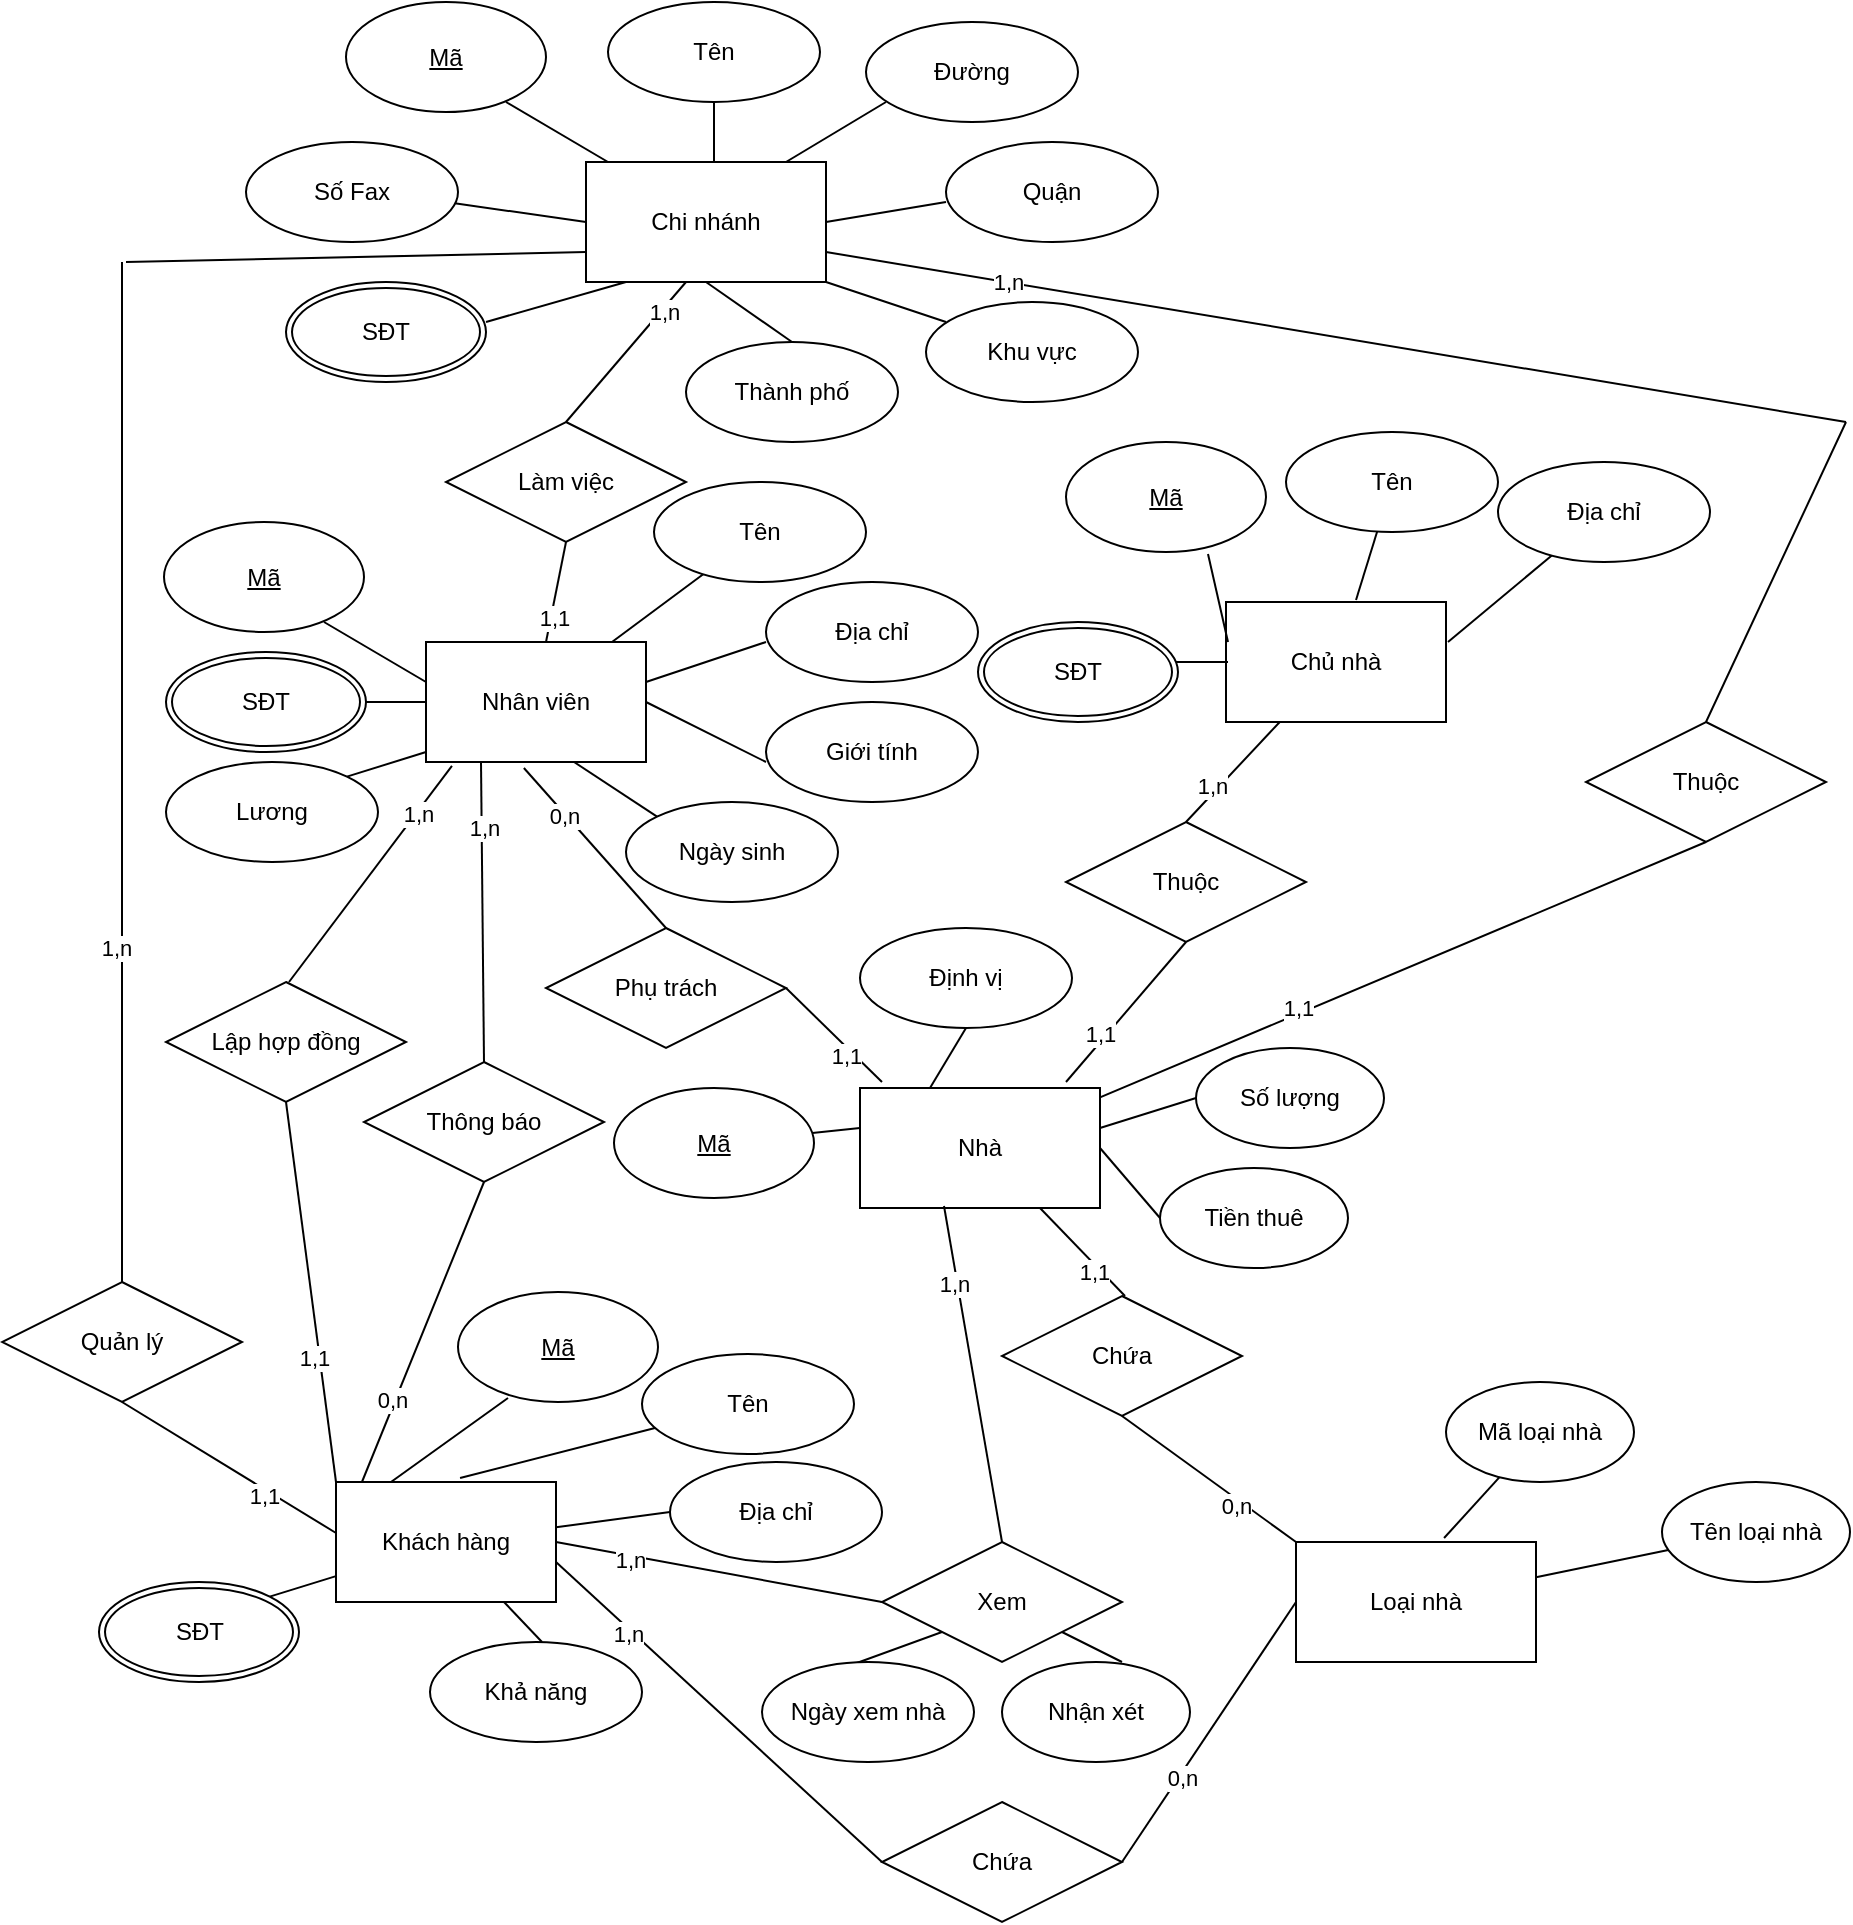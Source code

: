 <mxfile version="13.2.6" type="device"><diagram id="C5RBs43oDa-KdzZeNtuy" name="Page-1"><mxGraphModel dx="824" dy="476" grid="1" gridSize="10" guides="1" tooltips="1" connect="1" arrows="1" fold="1" page="1" pageScale="1" pageWidth="1169" pageHeight="1654" math="0" shadow="0"><root><mxCell id="WIyWlLk6GJQsqaUBKTNV-0"/><mxCell id="WIyWlLk6GJQsqaUBKTNV-1" parent="WIyWlLk6GJQsqaUBKTNV-0"/><mxCell id="XclmNMxF0metKMmdXCLs-0" value="Chi nhánh" style="rounded=0;whiteSpace=wrap;html=1;" parent="WIyWlLk6GJQsqaUBKTNV-1" vertex="1"><mxGeometry x="292" y="220" width="120" height="60" as="geometry"/></mxCell><mxCell id="XclmNMxF0metKMmdXCLs-1" value="" style="endArrow=none;html=1;" parent="WIyWlLk6GJQsqaUBKTNV-1" edge="1"><mxGeometry width="50" height="50" relative="1" as="geometry"><mxPoint x="356" y="220" as="sourcePoint"/><mxPoint x="356" y="190" as="targetPoint"/></mxGeometry></mxCell><mxCell id="XclmNMxF0metKMmdXCLs-2" value="Tên" style="ellipse;whiteSpace=wrap;html=1;" parent="WIyWlLk6GJQsqaUBKTNV-1" vertex="1"><mxGeometry x="303" y="140" width="106" height="50" as="geometry"/></mxCell><mxCell id="XclmNMxF0metKMmdXCLs-3" value="" style="endArrow=none;html=1;" parent="WIyWlLk6GJQsqaUBKTNV-1" edge="1"><mxGeometry width="50" height="50" relative="1" as="geometry"><mxPoint x="392" y="220" as="sourcePoint"/><mxPoint x="442" y="190" as="targetPoint"/></mxGeometry></mxCell><mxCell id="XclmNMxF0metKMmdXCLs-4" value="Đường" style="ellipse;whiteSpace=wrap;html=1;" parent="WIyWlLk6GJQsqaUBKTNV-1" vertex="1"><mxGeometry x="432" y="150" width="106" height="50" as="geometry"/></mxCell><mxCell id="XclmNMxF0metKMmdXCLs-5" value="" style="endArrow=none;html=1;" parent="WIyWlLk6GJQsqaUBKTNV-1" edge="1"><mxGeometry width="50" height="50" relative="1" as="geometry"><mxPoint x="303" y="220" as="sourcePoint"/><mxPoint x="252" y="190" as="targetPoint"/></mxGeometry></mxCell><mxCell id="XclmNMxF0metKMmdXCLs-7" value="" style="endArrow=none;html=1;" parent="WIyWlLk6GJQsqaUBKTNV-1" edge="1"><mxGeometry width="50" height="50" relative="1" as="geometry"><mxPoint x="412" y="250" as="sourcePoint"/><mxPoint x="472" y="240" as="targetPoint"/></mxGeometry></mxCell><mxCell id="XclmNMxF0metKMmdXCLs-8" value="Quận" style="ellipse;whiteSpace=wrap;html=1;" parent="WIyWlLk6GJQsqaUBKTNV-1" vertex="1"><mxGeometry x="472" y="210" width="106" height="50" as="geometry"/></mxCell><mxCell id="XclmNMxF0metKMmdXCLs-9" value="" style="endArrow=none;html=1;" parent="WIyWlLk6GJQsqaUBKTNV-1" edge="1"><mxGeometry width="50" height="50" relative="1" as="geometry"><mxPoint x="412" y="280" as="sourcePoint"/><mxPoint x="472" y="300" as="targetPoint"/></mxGeometry></mxCell><mxCell id="XclmNMxF0metKMmdXCLs-10" value="Khu vực" style="ellipse;whiteSpace=wrap;html=1;" parent="WIyWlLk6GJQsqaUBKTNV-1" vertex="1"><mxGeometry x="462" y="290" width="106" height="50" as="geometry"/></mxCell><mxCell id="XclmNMxF0metKMmdXCLs-11" value="" style="endArrow=none;html=1;" parent="WIyWlLk6GJQsqaUBKTNV-1" edge="1"><mxGeometry width="50" height="50" relative="1" as="geometry"><mxPoint x="292" y="250" as="sourcePoint"/><mxPoint x="222" y="240" as="targetPoint"/></mxGeometry></mxCell><mxCell id="XclmNMxF0metKMmdXCLs-12" value="Số Fax" style="ellipse;whiteSpace=wrap;html=1;" parent="WIyWlLk6GJQsqaUBKTNV-1" vertex="1"><mxGeometry x="122" y="210" width="106" height="50" as="geometry"/></mxCell><mxCell id="XclmNMxF0metKMmdXCLs-13" value="" style="endArrow=none;html=1;entryX=0.5;entryY=0;entryDx=0;entryDy=0;" parent="WIyWlLk6GJQsqaUBKTNV-1" target="XclmNMxF0metKMmdXCLs-14" edge="1"><mxGeometry width="50" height="50" relative="1" as="geometry"><mxPoint x="352" y="280" as="sourcePoint"/><mxPoint x="412" y="300" as="targetPoint"/></mxGeometry></mxCell><mxCell id="XclmNMxF0metKMmdXCLs-14" value="Thành phố" style="ellipse;whiteSpace=wrap;html=1;" parent="WIyWlLk6GJQsqaUBKTNV-1" vertex="1"><mxGeometry x="342" y="310" width="106" height="50" as="geometry"/></mxCell><mxCell id="XclmNMxF0metKMmdXCLs-15" value="SĐT" style="ellipse;shape=doubleEllipse;margin=3;whiteSpace=wrap;html=1;align=center;" parent="WIyWlLk6GJQsqaUBKTNV-1" vertex="1"><mxGeometry x="142" y="280" width="100" height="50" as="geometry"/></mxCell><mxCell id="XclmNMxF0metKMmdXCLs-16" value="" style="endArrow=none;html=1;" parent="WIyWlLk6GJQsqaUBKTNV-1" edge="1"><mxGeometry width="50" height="50" relative="1" as="geometry"><mxPoint x="312" y="280" as="sourcePoint"/><mxPoint x="242" y="300" as="targetPoint"/></mxGeometry></mxCell><mxCell id="XclmNMxF0metKMmdXCLs-18" value="Mã" style="ellipse;whiteSpace=wrap;html=1;align=center;fontStyle=4;" parent="WIyWlLk6GJQsqaUBKTNV-1" vertex="1"><mxGeometry x="172" y="140" width="100" height="55" as="geometry"/></mxCell><mxCell id="XclmNMxF0metKMmdXCLs-20" value="" style="endArrow=none;html=1;" parent="WIyWlLk6GJQsqaUBKTNV-1" edge="1"><mxGeometry width="50" height="50" relative="1" as="geometry"><mxPoint x="342" y="280" as="sourcePoint"/><mxPoint x="282" y="350" as="targetPoint"/></mxGeometry></mxCell><mxCell id="XclmNMxF0metKMmdXCLs-34" value="1,n" style="edgeLabel;html=1;align=center;verticalAlign=middle;resizable=0;points=[];" parent="XclmNMxF0metKMmdXCLs-20" vertex="1" connectable="0"><mxGeometry x="-0.584" y="1" relative="1" as="geometry"><mxPoint as="offset"/></mxGeometry></mxCell><mxCell id="XclmNMxF0metKMmdXCLs-21" value="Làm việc" style="shape=rhombus;perimeter=rhombusPerimeter;whiteSpace=wrap;html=1;align=center;" parent="WIyWlLk6GJQsqaUBKTNV-1" vertex="1"><mxGeometry x="222" y="350" width="120" height="60" as="geometry"/></mxCell><mxCell id="XclmNMxF0metKMmdXCLs-22" value="" style="endArrow=none;html=1;" parent="WIyWlLk6GJQsqaUBKTNV-1" edge="1"><mxGeometry width="50" height="50" relative="1" as="geometry"><mxPoint x="282" y="410" as="sourcePoint"/><mxPoint x="272" y="460" as="targetPoint"/></mxGeometry></mxCell><mxCell id="XclmNMxF0metKMmdXCLs-37" value="1,1" style="edgeLabel;html=1;align=center;verticalAlign=middle;resizable=0;points=[];" parent="XclmNMxF0metKMmdXCLs-22" vertex="1" connectable="0"><mxGeometry x="0.469" y="1" relative="1" as="geometry"><mxPoint y="1" as="offset"/></mxGeometry></mxCell><mxCell id="XclmNMxF0metKMmdXCLs-24" value="Nhân viên" style="whiteSpace=wrap;html=1;align=center;" parent="WIyWlLk6GJQsqaUBKTNV-1" vertex="1"><mxGeometry x="212" y="460" width="110" height="60" as="geometry"/></mxCell><mxCell id="XclmNMxF0metKMmdXCLs-25" value="" style="endArrow=none;html=1;" parent="WIyWlLk6GJQsqaUBKTNV-1" edge="1"><mxGeometry width="50" height="50" relative="1" as="geometry"><mxPoint x="212" y="480" as="sourcePoint"/><mxPoint x="161" y="450" as="targetPoint"/></mxGeometry></mxCell><mxCell id="XclmNMxF0metKMmdXCLs-26" value="Mã" style="ellipse;whiteSpace=wrap;html=1;align=center;fontStyle=4;" parent="WIyWlLk6GJQsqaUBKTNV-1" vertex="1"><mxGeometry x="81" y="400" width="100" height="55" as="geometry"/></mxCell><mxCell id="XclmNMxF0metKMmdXCLs-28" value="" style="endArrow=none;html=1;" parent="WIyWlLk6GJQsqaUBKTNV-1" target="XclmNMxF0metKMmdXCLs-29" edge="1"><mxGeometry width="50" height="50" relative="1" as="geometry"><mxPoint x="305" y="460" as="sourcePoint"/><mxPoint x="305" y="430" as="targetPoint"/></mxGeometry></mxCell><mxCell id="XclmNMxF0metKMmdXCLs-29" value="Tên" style="ellipse;whiteSpace=wrap;html=1;" parent="WIyWlLk6GJQsqaUBKTNV-1" vertex="1"><mxGeometry x="326" y="380" width="106" height="50" as="geometry"/></mxCell><mxCell id="XclmNMxF0metKMmdXCLs-30" value="" style="endArrow=none;html=1;" parent="WIyWlLk6GJQsqaUBKTNV-1" edge="1"><mxGeometry width="50" height="50" relative="1" as="geometry"><mxPoint x="322" y="480" as="sourcePoint"/><mxPoint x="382" y="460" as="targetPoint"/></mxGeometry></mxCell><mxCell id="XclmNMxF0metKMmdXCLs-31" value="Địa chỉ" style="ellipse;whiteSpace=wrap;html=1;" parent="WIyWlLk6GJQsqaUBKTNV-1" vertex="1"><mxGeometry x="382" y="430" width="106" height="50" as="geometry"/></mxCell><mxCell id="XclmNMxF0metKMmdXCLs-32" value="" style="endArrow=none;html=1;entryX=1;entryY=0.5;entryDx=0;entryDy=0;" parent="WIyWlLk6GJQsqaUBKTNV-1" target="XclmNMxF0metKMmdXCLs-33" edge="1"><mxGeometry width="50" height="50" relative="1" as="geometry"><mxPoint x="212" y="490" as="sourcePoint"/><mxPoint x="142" y="510" as="targetPoint"/></mxGeometry></mxCell><mxCell id="XclmNMxF0metKMmdXCLs-33" value="SĐT" style="ellipse;shape=doubleEllipse;margin=3;whiteSpace=wrap;html=1;align=center;" parent="WIyWlLk6GJQsqaUBKTNV-1" vertex="1"><mxGeometry x="82" y="465" width="100" height="50" as="geometry"/></mxCell><mxCell id="XclmNMxF0metKMmdXCLs-38" value="" style="endArrow=none;html=1;exitX=1;exitY=0.5;exitDx=0;exitDy=0;" parent="WIyWlLk6GJQsqaUBKTNV-1" source="XclmNMxF0metKMmdXCLs-24" edge="1"><mxGeometry width="50" height="50" relative="1" as="geometry"><mxPoint x="322" y="540" as="sourcePoint"/><mxPoint x="382" y="520" as="targetPoint"/></mxGeometry></mxCell><mxCell id="XclmNMxF0metKMmdXCLs-39" value="Giới tính" style="ellipse;whiteSpace=wrap;html=1;" parent="WIyWlLk6GJQsqaUBKTNV-1" vertex="1"><mxGeometry x="382" y="490" width="106" height="50" as="geometry"/></mxCell><mxCell id="XclmNMxF0metKMmdXCLs-40" value="" style="endArrow=none;html=1;entryX=0;entryY=0;entryDx=0;entryDy=0;" parent="WIyWlLk6GJQsqaUBKTNV-1" target="XclmNMxF0metKMmdXCLs-41" edge="1"><mxGeometry width="50" height="50" relative="1" as="geometry"><mxPoint x="286" y="520" as="sourcePoint"/><mxPoint x="322" y="540" as="targetPoint"/></mxGeometry></mxCell><mxCell id="XclmNMxF0metKMmdXCLs-41" value="Ngày sinh" style="ellipse;whiteSpace=wrap;html=1;" parent="WIyWlLk6GJQsqaUBKTNV-1" vertex="1"><mxGeometry x="312" y="540" width="106" height="50" as="geometry"/></mxCell><mxCell id="XclmNMxF0metKMmdXCLs-42" value="" style="endArrow=none;html=1;entryX=1;entryY=0;entryDx=0;entryDy=0;" parent="WIyWlLk6GJQsqaUBKTNV-1" target="XclmNMxF0metKMmdXCLs-43" edge="1"><mxGeometry width="50" height="50" relative="1" as="geometry"><mxPoint x="212" y="515" as="sourcePoint"/><mxPoint x="172" y="520" as="targetPoint"/></mxGeometry></mxCell><mxCell id="XclmNMxF0metKMmdXCLs-43" value="Lương" style="ellipse;whiteSpace=wrap;html=1;" parent="WIyWlLk6GJQsqaUBKTNV-1" vertex="1"><mxGeometry x="82" y="520" width="106" height="50" as="geometry"/></mxCell><mxCell id="XclmNMxF0metKMmdXCLs-44" value="Chủ nhà" style="whiteSpace=wrap;html=1;align=center;" parent="WIyWlLk6GJQsqaUBKTNV-1" vertex="1"><mxGeometry x="612" y="440" width="110" height="60" as="geometry"/></mxCell><mxCell id="XclmNMxF0metKMmdXCLs-45" value="" style="endArrow=none;html=1;entryX=0.71;entryY=1.018;entryDx=0;entryDy=0;entryPerimeter=0;" parent="WIyWlLk6GJQsqaUBKTNV-1" target="XclmNMxF0metKMmdXCLs-46" edge="1"><mxGeometry width="50" height="50" relative="1" as="geometry"><mxPoint x="613" y="460" as="sourcePoint"/><mxPoint x="562" y="430" as="targetPoint"/></mxGeometry></mxCell><mxCell id="XclmNMxF0metKMmdXCLs-46" value="Mã" style="ellipse;whiteSpace=wrap;html=1;align=center;fontStyle=4;" parent="WIyWlLk6GJQsqaUBKTNV-1" vertex="1"><mxGeometry x="532" y="360" width="100" height="55" as="geometry"/></mxCell><mxCell id="XclmNMxF0metKMmdXCLs-47" value="" style="endArrow=none;html=1;exitX=0.591;exitY=-0.017;exitDx=0;exitDy=0;exitPerimeter=0;" parent="WIyWlLk6GJQsqaUBKTNV-1" source="XclmNMxF0metKMmdXCLs-44" target="XclmNMxF0metKMmdXCLs-48" edge="1"><mxGeometry width="50" height="50" relative="1" as="geometry"><mxPoint x="706" y="440" as="sourcePoint"/><mxPoint x="706" y="410" as="targetPoint"/></mxGeometry></mxCell><mxCell id="XclmNMxF0metKMmdXCLs-48" value="Tên" style="ellipse;whiteSpace=wrap;html=1;" parent="WIyWlLk6GJQsqaUBKTNV-1" vertex="1"><mxGeometry x="642" y="355" width="106" height="50" as="geometry"/></mxCell><mxCell id="XclmNMxF0metKMmdXCLs-49" value="" style="endArrow=none;html=1;" parent="WIyWlLk6GJQsqaUBKTNV-1" target="XclmNMxF0metKMmdXCLs-50" edge="1"><mxGeometry width="50" height="50" relative="1" as="geometry"><mxPoint x="723" y="460" as="sourcePoint"/><mxPoint x="783" y="440" as="targetPoint"/></mxGeometry></mxCell><mxCell id="XclmNMxF0metKMmdXCLs-50" value="Địa chỉ" style="ellipse;whiteSpace=wrap;html=1;" parent="WIyWlLk6GJQsqaUBKTNV-1" vertex="1"><mxGeometry x="748" y="370" width="106" height="50" as="geometry"/></mxCell><mxCell id="XclmNMxF0metKMmdXCLs-51" value="" style="endArrow=none;html=1;" parent="WIyWlLk6GJQsqaUBKTNV-1" edge="1"><mxGeometry width="50" height="50" relative="1" as="geometry"><mxPoint x="613" y="470" as="sourcePoint"/><mxPoint x="582" y="470" as="targetPoint"/></mxGeometry></mxCell><mxCell id="XclmNMxF0metKMmdXCLs-52" value="SĐT" style="ellipse;shape=doubleEllipse;margin=3;whiteSpace=wrap;html=1;align=center;" parent="WIyWlLk6GJQsqaUBKTNV-1" vertex="1"><mxGeometry x="488" y="450" width="100" height="50" as="geometry"/></mxCell><mxCell id="XclmNMxF0metKMmdXCLs-64" value="Định vị" style="ellipse;whiteSpace=wrap;html=1;" parent="WIyWlLk6GJQsqaUBKTNV-1" vertex="1"><mxGeometry x="429" y="603" width="106" height="50" as="geometry"/></mxCell><mxCell id="XclmNMxF0metKMmdXCLs-65" value="Mã" style="ellipse;whiteSpace=wrap;html=1;align=center;fontStyle=4;" parent="WIyWlLk6GJQsqaUBKTNV-1" vertex="1"><mxGeometry x="306" y="683" width="100" height="55" as="geometry"/></mxCell><mxCell id="XclmNMxF0metKMmdXCLs-66" value="" style="endArrow=none;html=1;" parent="WIyWlLk6GJQsqaUBKTNV-1" target="XclmNMxF0metKMmdXCLs-65" edge="1"><mxGeometry width="50" height="50" relative="1" as="geometry"><mxPoint x="429" y="703" as="sourcePoint"/><mxPoint x="379" y="673" as="targetPoint"/></mxGeometry></mxCell><mxCell id="XclmNMxF0metKMmdXCLs-67" value="Nhà" style="rounded=0;whiteSpace=wrap;html=1;" parent="WIyWlLk6GJQsqaUBKTNV-1" vertex="1"><mxGeometry x="429" y="683" width="120" height="60" as="geometry"/></mxCell><mxCell id="XclmNMxF0metKMmdXCLs-70" value="" style="endArrow=none;html=1;entryX=0.5;entryY=1;entryDx=0;entryDy=0;" parent="WIyWlLk6GJQsqaUBKTNV-1" target="XclmNMxF0metKMmdXCLs-64" edge="1"><mxGeometry width="50" height="50" relative="1" as="geometry"><mxPoint x="464" y="683" as="sourcePoint"/><mxPoint x="514" y="653" as="targetPoint"/></mxGeometry></mxCell><mxCell id="XclmNMxF0metKMmdXCLs-71" value="Số lượng" style="ellipse;whiteSpace=wrap;html=1;" parent="WIyWlLk6GJQsqaUBKTNV-1" vertex="1"><mxGeometry x="597" y="663" width="94" height="50" as="geometry"/></mxCell><mxCell id="XclmNMxF0metKMmdXCLs-72" value="" style="endArrow=none;html=1;entryX=0;entryY=0.5;entryDx=0;entryDy=0;" parent="WIyWlLk6GJQsqaUBKTNV-1" target="XclmNMxF0metKMmdXCLs-71" edge="1"><mxGeometry width="50" height="50" relative="1" as="geometry"><mxPoint x="549" y="703" as="sourcePoint"/><mxPoint x="599" y="673" as="targetPoint"/></mxGeometry></mxCell><mxCell id="XclmNMxF0metKMmdXCLs-74" value="Tiền thuê" style="ellipse;whiteSpace=wrap;html=1;" parent="WIyWlLk6GJQsqaUBKTNV-1" vertex="1"><mxGeometry x="579" y="723" width="94" height="50" as="geometry"/></mxCell><mxCell id="XclmNMxF0metKMmdXCLs-75" value="" style="endArrow=none;html=1;entryX=0;entryY=0.5;entryDx=0;entryDy=0;exitX=1;exitY=0.5;exitDx=0;exitDy=0;" parent="WIyWlLk6GJQsqaUBKTNV-1" source="XclmNMxF0metKMmdXCLs-67" target="XclmNMxF0metKMmdXCLs-74" edge="1"><mxGeometry width="50" height="50" relative="1" as="geometry"><mxPoint x="559" y="713" as="sourcePoint"/><mxPoint x="609" y="683" as="targetPoint"/></mxGeometry></mxCell><mxCell id="XclmNMxF0metKMmdXCLs-80" value="" style="endArrow=none;html=1;entryX=1;entryY=0.5;entryDx=0;entryDy=0;" parent="WIyWlLk6GJQsqaUBKTNV-1" target="XclmNMxF0metKMmdXCLs-81" edge="1"><mxGeometry width="50" height="50" relative="1" as="geometry"><mxPoint x="440" y="680" as="sourcePoint"/><mxPoint x="319" y="613" as="targetPoint"/></mxGeometry></mxCell><mxCell id="XclmNMxF0metKMmdXCLs-86" value="1,1" style="edgeLabel;html=1;align=center;verticalAlign=middle;resizable=0;points=[];" parent="XclmNMxF0metKMmdXCLs-80" vertex="1" connectable="0"><mxGeometry x="-0.344" y="3" relative="1" as="geometry"><mxPoint as="offset"/></mxGeometry></mxCell><mxCell id="XclmNMxF0metKMmdXCLs-81" value="Phụ trách" style="shape=rhombus;perimeter=rhombusPerimeter;whiteSpace=wrap;html=1;align=center;" parent="WIyWlLk6GJQsqaUBKTNV-1" vertex="1"><mxGeometry x="272" y="603" width="120" height="60" as="geometry"/></mxCell><mxCell id="XclmNMxF0metKMmdXCLs-84" value="" style="endArrow=none;html=1;entryX=0.5;entryY=0;entryDx=0;entryDy=0;exitX=0.445;exitY=1.05;exitDx=0;exitDy=0;exitPerimeter=0;" parent="WIyWlLk6GJQsqaUBKTNV-1" source="XclmNMxF0metKMmdXCLs-24" target="XclmNMxF0metKMmdXCLs-81" edge="1"><mxGeometry width="50" height="50" relative="1" as="geometry"><mxPoint x="296" y="530" as="sourcePoint"/><mxPoint x="337.523" y="557.322" as="targetPoint"/></mxGeometry></mxCell><mxCell id="XclmNMxF0metKMmdXCLs-85" value="0,n" style="edgeLabel;html=1;align=center;verticalAlign=middle;resizable=0;points=[];" parent="XclmNMxF0metKMmdXCLs-84" vertex="1" connectable="0"><mxGeometry x="-0.429" y="-1" relative="1" as="geometry"><mxPoint as="offset"/></mxGeometry></mxCell><mxCell id="XclmNMxF0metKMmdXCLs-89" value="" style="endArrow=none;html=1;" parent="WIyWlLk6GJQsqaUBKTNV-1" edge="1"><mxGeometry width="50" height="50" relative="1" as="geometry"><mxPoint x="532" y="680" as="sourcePoint"/><mxPoint x="592" y="610" as="targetPoint"/></mxGeometry></mxCell><mxCell id="XclmNMxF0metKMmdXCLs-90" value="1,1" style="edgeLabel;html=1;align=center;verticalAlign=middle;resizable=0;points=[];" parent="XclmNMxF0metKMmdXCLs-89" vertex="1" connectable="0"><mxGeometry x="-0.344" y="3" relative="1" as="geometry"><mxPoint as="offset"/></mxGeometry></mxCell><mxCell id="XclmNMxF0metKMmdXCLs-91" value="Thuộc" style="shape=rhombus;perimeter=rhombusPerimeter;whiteSpace=wrap;html=1;align=center;" parent="WIyWlLk6GJQsqaUBKTNV-1" vertex="1"><mxGeometry x="532" y="550" width="120" height="60" as="geometry"/></mxCell><mxCell id="XclmNMxF0metKMmdXCLs-92" value="" style="endArrow=none;html=1;" parent="WIyWlLk6GJQsqaUBKTNV-1" target="XclmNMxF0metKMmdXCLs-44" edge="1"><mxGeometry width="50" height="50" relative="1" as="geometry"><mxPoint x="592" y="550" as="sourcePoint"/><mxPoint x="652" y="480" as="targetPoint"/></mxGeometry></mxCell><mxCell id="XclmNMxF0metKMmdXCLs-93" value="1,n" style="edgeLabel;html=1;align=center;verticalAlign=middle;resizable=0;points=[];" parent="XclmNMxF0metKMmdXCLs-92" vertex="1" connectable="0"><mxGeometry x="-0.344" y="3" relative="1" as="geometry"><mxPoint as="offset"/></mxGeometry></mxCell><mxCell id="XclmNMxF0metKMmdXCLs-94" value="" style="endArrow=none;html=1;" parent="WIyWlLk6GJQsqaUBKTNV-1" source="XclmNMxF0metKMmdXCLs-67" edge="1"><mxGeometry width="50" height="50" relative="1" as="geometry"><mxPoint x="552" y="690" as="sourcePoint"/><mxPoint x="852" y="560" as="targetPoint"/></mxGeometry></mxCell><mxCell id="XclmNMxF0metKMmdXCLs-95" value="1,1" style="edgeLabel;html=1;align=center;verticalAlign=middle;resizable=0;points=[];" parent="XclmNMxF0metKMmdXCLs-94" vertex="1" connectable="0"><mxGeometry x="-0.344" y="3" relative="1" as="geometry"><mxPoint as="offset"/></mxGeometry></mxCell><mxCell id="XclmNMxF0metKMmdXCLs-96" value="Thuộc" style="shape=rhombus;perimeter=rhombusPerimeter;whiteSpace=wrap;html=1;align=center;" parent="WIyWlLk6GJQsqaUBKTNV-1" vertex="1"><mxGeometry x="792" y="500" width="120" height="60" as="geometry"/></mxCell><mxCell id="XclmNMxF0metKMmdXCLs-100" value="" style="endArrow=none;html=1;" parent="WIyWlLk6GJQsqaUBKTNV-1" edge="1"><mxGeometry width="50" height="50" relative="1" as="geometry"><mxPoint x="852" y="500.001" as="sourcePoint"/><mxPoint x="922" y="350" as="targetPoint"/></mxGeometry></mxCell><mxCell id="XclmNMxF0metKMmdXCLs-102" value="" style="endArrow=none;html=1;rounded=0;exitX=1;exitY=0.75;exitDx=0;exitDy=0;" parent="WIyWlLk6GJQsqaUBKTNV-1" source="XclmNMxF0metKMmdXCLs-0" edge="1"><mxGeometry relative="1" as="geometry"><mxPoint x="762" y="350" as="sourcePoint"/><mxPoint x="922" y="350" as="targetPoint"/></mxGeometry></mxCell><mxCell id="XclmNMxF0metKMmdXCLs-103" value="1,n" style="edgeLabel;html=1;align=center;verticalAlign=middle;resizable=0;points=[];" parent="XclmNMxF0metKMmdXCLs-102" vertex="1" connectable="0"><mxGeometry x="-0.647" relative="1" as="geometry"><mxPoint as="offset"/></mxGeometry></mxCell><mxCell id="XclmNMxF0metKMmdXCLs-107" value="Tên loại nhà" style="ellipse;whiteSpace=wrap;html=1;" parent="WIyWlLk6GJQsqaUBKTNV-1" vertex="1"><mxGeometry x="830" y="880" width="94" height="50" as="geometry"/></mxCell><mxCell id="XclmNMxF0metKMmdXCLs-108" value="" style="endArrow=none;html=1;" parent="WIyWlLk6GJQsqaUBKTNV-1" source="XclmNMxF0metKMmdXCLs-135" target="XclmNMxF0metKMmdXCLs-107" edge="1"><mxGeometry width="50" height="50" relative="1" as="geometry"><mxPoint x="518" y="845" as="sourcePoint"/><mxPoint x="225" y="851" as="targetPoint"/></mxGeometry></mxCell><mxCell id="XclmNMxF0metKMmdXCLs-118" value="Khách hàng" style="whiteSpace=wrap;html=1;align=center;" parent="WIyWlLk6GJQsqaUBKTNV-1" vertex="1"><mxGeometry x="167" y="880" width="110" height="60" as="geometry"/></mxCell><mxCell id="XclmNMxF0metKMmdXCLs-119" value="" style="endArrow=none;html=1;exitX=0.25;exitY=0;exitDx=0;exitDy=0;entryX=0.25;entryY=0.964;entryDx=0;entryDy=0;entryPerimeter=0;" parent="WIyWlLk6GJQsqaUBKTNV-1" source="XclmNMxF0metKMmdXCLs-118" edge="1" target="XclmNMxF0metKMmdXCLs-120"><mxGeometry width="50" height="50" relative="1" as="geometry"><mxPoint x="279.5" y="872" as="sourcePoint"/><mxPoint x="240" y="820" as="targetPoint"/></mxGeometry></mxCell><mxCell id="XclmNMxF0metKMmdXCLs-120" value="Mã" style="ellipse;whiteSpace=wrap;html=1;align=center;fontStyle=4;" parent="WIyWlLk6GJQsqaUBKTNV-1" vertex="1"><mxGeometry x="228" y="785" width="100" height="55" as="geometry"/></mxCell><mxCell id="XclmNMxF0metKMmdXCLs-121" value="" style="endArrow=none;html=1;exitX=0.564;exitY=-0.033;exitDx=0;exitDy=0;exitPerimeter=0;" parent="WIyWlLk6GJQsqaUBKTNV-1" source="XclmNMxF0metKMmdXCLs-118" target="XclmNMxF0metKMmdXCLs-122" edge="1"><mxGeometry width="50" height="50" relative="1" as="geometry"><mxPoint x="372.5" y="852" as="sourcePoint"/><mxPoint x="372.5" y="822" as="targetPoint"/></mxGeometry></mxCell><mxCell id="XclmNMxF0metKMmdXCLs-122" value="Tên" style="ellipse;whiteSpace=wrap;html=1;" parent="WIyWlLk6GJQsqaUBKTNV-1" vertex="1"><mxGeometry x="320" y="816" width="106" height="50" as="geometry"/></mxCell><mxCell id="XclmNMxF0metKMmdXCLs-123" value="" style="endArrow=none;html=1;entryX=0;entryY=0.5;entryDx=0;entryDy=0;" parent="WIyWlLk6GJQsqaUBKTNV-1" source="XclmNMxF0metKMmdXCLs-118" edge="1" target="XclmNMxF0metKMmdXCLs-124"><mxGeometry width="50" height="50" relative="1" as="geometry"><mxPoint x="280" y="890" as="sourcePoint"/><mxPoint x="332" y="880" as="targetPoint"/></mxGeometry></mxCell><mxCell id="XclmNMxF0metKMmdXCLs-124" value="Địa chỉ" style="ellipse;whiteSpace=wrap;html=1;" parent="WIyWlLk6GJQsqaUBKTNV-1" vertex="1"><mxGeometry x="334" y="870" width="106" height="50" as="geometry"/></mxCell><mxCell id="XclmNMxF0metKMmdXCLs-125" value="" style="endArrow=none;html=1;exitX=1;exitY=0;exitDx=0;exitDy=0;" parent="WIyWlLk6GJQsqaUBKTNV-1" source="XclmNMxF0metKMmdXCLs-126" target="XclmNMxF0metKMmdXCLs-118" edge="1"><mxGeometry width="50" height="50" relative="1" as="geometry"><mxPoint x="320" y="920" as="sourcePoint"/><mxPoint x="270" y="900" as="targetPoint"/></mxGeometry></mxCell><mxCell id="XclmNMxF0metKMmdXCLs-126" value="SĐT" style="ellipse;shape=doubleEllipse;margin=3;whiteSpace=wrap;html=1;align=center;" parent="WIyWlLk6GJQsqaUBKTNV-1" vertex="1"><mxGeometry x="48.5" y="930" width="100" height="50" as="geometry"/></mxCell><mxCell id="XclmNMxF0metKMmdXCLs-127" value="" style="endArrow=none;html=1;" parent="WIyWlLk6GJQsqaUBKTNV-1" edge="1"><mxGeometry width="50" height="50" relative="1" as="geometry"><mxPoint x="251" y="940" as="sourcePoint"/><mxPoint x="270" y="960" as="targetPoint"/></mxGeometry></mxCell><mxCell id="XclmNMxF0metKMmdXCLs-128" value="Khả năng" style="ellipse;whiteSpace=wrap;html=1;" parent="WIyWlLk6GJQsqaUBKTNV-1" vertex="1"><mxGeometry x="214" y="960" width="106" height="50" as="geometry"/></mxCell><mxCell id="XclmNMxF0metKMmdXCLs-129" value="" style="endArrow=none;html=1;entryX=0.5;entryY=1;entryDx=0;entryDy=0;" parent="WIyWlLk6GJQsqaUBKTNV-1" target="XclmNMxF0metKMmdXCLs-131" edge="1"><mxGeometry width="50" height="50" relative="1" as="geometry"><mxPoint x="167" y="905.5" as="sourcePoint"/><mxPoint x="49" y="790" as="targetPoint"/></mxGeometry></mxCell><mxCell id="XclmNMxF0metKMmdXCLs-130" value="1,1" style="edgeLabel;html=1;align=center;verticalAlign=middle;resizable=0;points=[];" parent="XclmNMxF0metKMmdXCLs-129" vertex="1" connectable="0"><mxGeometry x="-0.344" y="3" relative="1" as="geometry"><mxPoint as="offset"/></mxGeometry></mxCell><mxCell id="XclmNMxF0metKMmdXCLs-131" value="Quản lý" style="shape=rhombus;perimeter=rhombusPerimeter;whiteSpace=wrap;html=1;align=center;" parent="WIyWlLk6GJQsqaUBKTNV-1" vertex="1"><mxGeometry y="780" width="120" height="60" as="geometry"/></mxCell><mxCell id="XclmNMxF0metKMmdXCLs-132" value="" style="endArrow=none;html=1;exitX=0.5;exitY=0;exitDx=0;exitDy=0;" parent="WIyWlLk6GJQsqaUBKTNV-1" edge="1" source="XclmNMxF0metKMmdXCLs-131"><mxGeometry width="50" height="50" relative="1" as="geometry"><mxPoint x="70" y="720" as="sourcePoint"/><mxPoint x="60" y="270" as="targetPoint"/></mxGeometry></mxCell><mxCell id="XclmNMxF0metKMmdXCLs-133" value="1,n" style="edgeLabel;html=1;align=center;verticalAlign=middle;resizable=0;points=[];" parent="XclmNMxF0metKMmdXCLs-132" vertex="1" connectable="0"><mxGeometry x="-0.344" y="3" relative="1" as="geometry"><mxPoint as="offset"/></mxGeometry></mxCell><mxCell id="XclmNMxF0metKMmdXCLs-134" value="" style="endArrow=none;html=1;rounded=0;entryX=0;entryY=0.75;entryDx=0;entryDy=0;" parent="WIyWlLk6GJQsqaUBKTNV-1" target="XclmNMxF0metKMmdXCLs-0" edge="1"><mxGeometry relative="1" as="geometry"><mxPoint x="62" y="270" as="sourcePoint"/><mxPoint x="222" y="270" as="targetPoint"/></mxGeometry></mxCell><mxCell id="XclmNMxF0metKMmdXCLs-135" value="Loại nhà" style="rounded=0;whiteSpace=wrap;html=1;" parent="WIyWlLk6GJQsqaUBKTNV-1" vertex="1"><mxGeometry x="647" y="910" width="120" height="60" as="geometry"/></mxCell><mxCell id="XclmNMxF0metKMmdXCLs-136" value="" style="endArrow=none;html=1;entryX=0.5;entryY=1;entryDx=0;entryDy=0;exitX=0;exitY=0;exitDx=0;exitDy=0;" parent="WIyWlLk6GJQsqaUBKTNV-1" source="XclmNMxF0metKMmdXCLs-135" target="XclmNMxF0metKMmdXCLs-138" edge="1"><mxGeometry width="50" height="50" relative="1" as="geometry"><mxPoint x="600" y="870" as="sourcePoint"/><mxPoint x="570" y="820" as="targetPoint"/></mxGeometry></mxCell><mxCell id="XclmNMxF0metKMmdXCLs-137" value="0,n" style="edgeLabel;html=1;align=center;verticalAlign=middle;resizable=0;points=[];" parent="XclmNMxF0metKMmdXCLs-136" vertex="1" connectable="0"><mxGeometry x="-0.344" y="3" relative="1" as="geometry"><mxPoint as="offset"/></mxGeometry></mxCell><mxCell id="XclmNMxF0metKMmdXCLs-138" value="Chứa" style="shape=rhombus;perimeter=rhombusPerimeter;whiteSpace=wrap;html=1;align=center;" parent="WIyWlLk6GJQsqaUBKTNV-1" vertex="1"><mxGeometry x="500" y="787" width="120" height="60" as="geometry"/></mxCell><mxCell id="XclmNMxF0metKMmdXCLs-139" value="" style="endArrow=none;html=1;entryX=0.75;entryY=1;entryDx=0;entryDy=0;exitX=0;exitY=0;exitDx=0;exitDy=0;" parent="WIyWlLk6GJQsqaUBKTNV-1" target="XclmNMxF0metKMmdXCLs-67" edge="1"><mxGeometry width="50" height="50" relative="1" as="geometry"><mxPoint x="561.5" y="787" as="sourcePoint"/><mxPoint x="514.5" y="764" as="targetPoint"/></mxGeometry></mxCell><mxCell id="XclmNMxF0metKMmdXCLs-140" value="1,1" style="edgeLabel;html=1;align=center;verticalAlign=middle;resizable=0;points=[];" parent="XclmNMxF0metKMmdXCLs-139" vertex="1" connectable="0"><mxGeometry x="-0.344" y="3" relative="1" as="geometry"><mxPoint as="offset"/></mxGeometry></mxCell><mxCell id="XclmNMxF0metKMmdXCLs-117" value="Mã loại nhà" style="ellipse;whiteSpace=wrap;html=1;" parent="WIyWlLk6GJQsqaUBKTNV-1" vertex="1"><mxGeometry x="722" y="830" width="94" height="50" as="geometry"/></mxCell><mxCell id="XclmNMxF0metKMmdXCLs-141" value="" style="endArrow=none;html=1;exitX=0.617;exitY=-0.033;exitDx=0;exitDy=0;exitPerimeter=0;" parent="WIyWlLk6GJQsqaUBKTNV-1" target="XclmNMxF0metKMmdXCLs-117" edge="1" source="XclmNMxF0metKMmdXCLs-135"><mxGeometry width="50" height="50" relative="1" as="geometry"><mxPoint x="701.56" y="870.64" as="sourcePoint"/><mxPoint x="720" y="810" as="targetPoint"/></mxGeometry></mxCell><mxCell id="XclmNMxF0metKMmdXCLs-142" value="" style="endArrow=none;html=1;exitX=0;exitY=0.5;exitDx=0;exitDy=0;" parent="WIyWlLk6GJQsqaUBKTNV-1" source="XclmNMxF0metKMmdXCLs-144" edge="1"><mxGeometry width="50" height="50" relative="1" as="geometry"><mxPoint x="440" y="930" as="sourcePoint"/><mxPoint x="277" y="920" as="targetPoint"/></mxGeometry></mxCell><mxCell id="XclmNMxF0metKMmdXCLs-146" value="1,n" style="edgeLabel;html=1;align=center;verticalAlign=middle;resizable=0;points=[];" parent="XclmNMxF0metKMmdXCLs-142" vertex="1" connectable="0"><mxGeometry x="0.543" y="2" relative="1" as="geometry"><mxPoint as="offset"/></mxGeometry></mxCell><mxCell id="XclmNMxF0metKMmdXCLs-144" value="Chứa" style="shape=rhombus;perimeter=rhombusPerimeter;whiteSpace=wrap;html=1;align=center;" parent="WIyWlLk6GJQsqaUBKTNV-1" vertex="1"><mxGeometry x="440" y="1040" width="120" height="60" as="geometry"/></mxCell><mxCell id="XclmNMxF0metKMmdXCLs-145" value="" style="endArrow=none;html=1;exitX=0;exitY=0.5;exitDx=0;exitDy=0;entryX=1;entryY=0.5;entryDx=0;entryDy=0;" parent="WIyWlLk6GJQsqaUBKTNV-1" source="XclmNMxF0metKMmdXCLs-135" target="XclmNMxF0metKMmdXCLs-144" edge="1"><mxGeometry width="50" height="50" relative="1" as="geometry"><mxPoint x="719" y="940" as="sourcePoint"/><mxPoint x="556" y="930" as="targetPoint"/></mxGeometry></mxCell><mxCell id="XclmNMxF0metKMmdXCLs-147" value="0,n" style="edgeLabel;html=1;align=center;verticalAlign=middle;resizable=0;points=[];" parent="XclmNMxF0metKMmdXCLs-145" vertex="1" connectable="0"><mxGeometry x="0.342" y="1" relative="1" as="geometry"><mxPoint as="offset"/></mxGeometry></mxCell><mxCell id="e0id4Mt34wbYyeahO35U-0" value="" style="endArrow=none;html=1;exitX=0.25;exitY=1;exitDx=0;exitDy=0;entryX=0.5;entryY=0;entryDx=0;entryDy=0;" edge="1" parent="WIyWlLk6GJQsqaUBKTNV-1" source="XclmNMxF0metKMmdXCLs-24" target="e0id4Mt34wbYyeahO35U-2"><mxGeometry width="50" height="50" relative="1" as="geometry"><mxPoint x="228.0" y="520" as="sourcePoint"/><mxPoint x="170" y="670" as="targetPoint"/></mxGeometry></mxCell><mxCell id="e0id4Mt34wbYyeahO35U-5" value="1,n" style="edgeLabel;html=1;align=center;verticalAlign=middle;resizable=0;points=[];" vertex="1" connectable="0" parent="e0id4Mt34wbYyeahO35U-0"><mxGeometry x="-0.563" y="1" relative="1" as="geometry"><mxPoint as="offset"/></mxGeometry></mxCell><mxCell id="e0id4Mt34wbYyeahO35U-2" value="Thông báo" style="shape=rhombus;perimeter=rhombusPerimeter;whiteSpace=wrap;html=1;align=center;" vertex="1" parent="WIyWlLk6GJQsqaUBKTNV-1"><mxGeometry x="181" y="670" width="120" height="60" as="geometry"/></mxCell><mxCell id="e0id4Mt34wbYyeahO35U-3" value="" style="endArrow=none;html=1;exitX=0.5;exitY=1;exitDx=0;exitDy=0;entryX=0.118;entryY=0;entryDx=0;entryDy=0;entryPerimeter=0;" edge="1" parent="WIyWlLk6GJQsqaUBKTNV-1" source="e0id4Mt34wbYyeahO35U-2" target="XclmNMxF0metKMmdXCLs-118"><mxGeometry width="50" height="50" relative="1" as="geometry"><mxPoint x="167" y="730" as="sourcePoint"/><mxPoint x="109" y="880" as="targetPoint"/></mxGeometry></mxCell><mxCell id="e0id4Mt34wbYyeahO35U-6" value="0,n" style="edgeLabel;html=1;align=center;verticalAlign=middle;resizable=0;points=[];" vertex="1" connectable="0" parent="e0id4Mt34wbYyeahO35U-3"><mxGeometry x="0.463" y="-3" relative="1" as="geometry"><mxPoint x="1" as="offset"/></mxGeometry></mxCell><mxCell id="e0id4Mt34wbYyeahO35U-7" value="" style="endArrow=none;html=1;exitX=0;exitY=0.5;exitDx=0;exitDy=0;" edge="1" parent="WIyWlLk6GJQsqaUBKTNV-1" source="e0id4Mt34wbYyeahO35U-9"><mxGeometry width="50" height="50" relative="1" as="geometry"><mxPoint x="440" y="930" as="sourcePoint"/><mxPoint x="277" y="910" as="targetPoint"/></mxGeometry></mxCell><mxCell id="e0id4Mt34wbYyeahO35U-8" value="1,n" style="edgeLabel;html=1;align=center;verticalAlign=middle;resizable=0;points=[];" vertex="1" connectable="0" parent="e0id4Mt34wbYyeahO35U-7"><mxGeometry x="0.543" y="2" relative="1" as="geometry"><mxPoint as="offset"/></mxGeometry></mxCell><mxCell id="e0id4Mt34wbYyeahO35U-9" value="Xem" style="shape=rhombus;perimeter=rhombusPerimeter;whiteSpace=wrap;html=1;align=center;" vertex="1" parent="WIyWlLk6GJQsqaUBKTNV-1"><mxGeometry x="440" y="910" width="120" height="60" as="geometry"/></mxCell><mxCell id="e0id4Mt34wbYyeahO35U-10" value="" style="endArrow=none;html=1;entryX=0.35;entryY=0.983;entryDx=0;entryDy=0;entryPerimeter=0;exitX=0.5;exitY=0;exitDx=0;exitDy=0;" edge="1" parent="WIyWlLk6GJQsqaUBKTNV-1" source="e0id4Mt34wbYyeahO35U-9" target="XclmNMxF0metKMmdXCLs-67"><mxGeometry width="50" height="50" relative="1" as="geometry"><mxPoint x="489" y="900" as="sourcePoint"/><mxPoint x="326" y="880" as="targetPoint"/></mxGeometry></mxCell><mxCell id="e0id4Mt34wbYyeahO35U-11" value="1,n" style="edgeLabel;html=1;align=center;verticalAlign=middle;resizable=0;points=[];" vertex="1" connectable="0" parent="e0id4Mt34wbYyeahO35U-10"><mxGeometry x="0.543" y="2" relative="1" as="geometry"><mxPoint as="offset"/></mxGeometry></mxCell><mxCell id="e0id4Mt34wbYyeahO35U-12" value="" style="endArrow=none;html=1;exitX=0.434;exitY=0.02;exitDx=0;exitDy=0;exitPerimeter=0;entryX=0;entryY=1;entryDx=0;entryDy=0;" edge="1" parent="WIyWlLk6GJQsqaUBKTNV-1" source="e0id4Mt34wbYyeahO35U-14" target="e0id4Mt34wbYyeahO35U-9"><mxGeometry width="50" height="50" relative="1" as="geometry"><mxPoint x="440" y="970" as="sourcePoint"/><mxPoint x="470" y="960" as="targetPoint"/></mxGeometry></mxCell><mxCell id="e0id4Mt34wbYyeahO35U-14" value="Ngày xem nhà" style="ellipse;whiteSpace=wrap;html=1;" vertex="1" parent="WIyWlLk6GJQsqaUBKTNV-1"><mxGeometry x="380" y="970" width="106" height="50" as="geometry"/></mxCell><mxCell id="e0id4Mt34wbYyeahO35U-16" value="" style="endArrow=none;html=1;exitX=1;exitY=1;exitDx=0;exitDy=0;" edge="1" parent="WIyWlLk6GJQsqaUBKTNV-1" source="e0id4Mt34wbYyeahO35U-9"><mxGeometry width="50" height="50" relative="1" as="geometry"><mxPoint x="731.04" y="918.02" as="sourcePoint"/><mxPoint x="560" y="970" as="targetPoint"/></mxGeometry></mxCell><mxCell id="e0id4Mt34wbYyeahO35U-17" value="Nhận xét" style="ellipse;whiteSpace=wrap;html=1;" vertex="1" parent="WIyWlLk6GJQsqaUBKTNV-1"><mxGeometry x="500" y="970" width="94" height="50" as="geometry"/></mxCell><mxCell id="e0id4Mt34wbYyeahO35U-18" value="" style="endArrow=none;html=1;entryX=0.5;entryY=1;entryDx=0;entryDy=0;" edge="1" parent="WIyWlLk6GJQsqaUBKTNV-1" target="e0id4Mt34wbYyeahO35U-20"><mxGeometry width="50" height="50" relative="1" as="geometry"><mxPoint x="167" y="880" as="sourcePoint"/><mxPoint x="110" y="720" as="targetPoint"/></mxGeometry></mxCell><mxCell id="e0id4Mt34wbYyeahO35U-19" value="1,1" style="edgeLabel;html=1;align=center;verticalAlign=middle;resizable=0;points=[];" vertex="1" connectable="0" parent="e0id4Mt34wbYyeahO35U-18"><mxGeometry x="-0.344" y="3" relative="1" as="geometry"><mxPoint as="offset"/></mxGeometry></mxCell><mxCell id="e0id4Mt34wbYyeahO35U-20" value="Lập hợp đồng" style="shape=rhombus;perimeter=rhombusPerimeter;whiteSpace=wrap;html=1;align=center;" vertex="1" parent="WIyWlLk6GJQsqaUBKTNV-1"><mxGeometry x="82" y="630" width="120" height="60" as="geometry"/></mxCell><mxCell id="e0id4Mt34wbYyeahO35U-21" value="" style="endArrow=none;html=1;exitX=0.118;exitY=1.033;exitDx=0;exitDy=0;entryX=0.5;entryY=0;entryDx=0;entryDy=0;exitPerimeter=0;" edge="1" parent="WIyWlLk6GJQsqaUBKTNV-1" source="XclmNMxF0metKMmdXCLs-24"><mxGeometry width="50" height="50" relative="1" as="geometry"><mxPoint x="142" y="480" as="sourcePoint"/><mxPoint x="143.5" y="630" as="targetPoint"/></mxGeometry></mxCell><mxCell id="e0id4Mt34wbYyeahO35U-22" value="1,n" style="edgeLabel;html=1;align=center;verticalAlign=middle;resizable=0;points=[];" vertex="1" connectable="0" parent="e0id4Mt34wbYyeahO35U-21"><mxGeometry x="-0.563" y="1" relative="1" as="geometry"><mxPoint as="offset"/></mxGeometry></mxCell></root></mxGraphModel></diagram></mxfile>